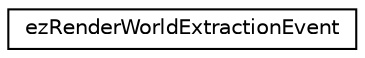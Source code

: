 digraph "Graphical Class Hierarchy"
{
 // LATEX_PDF_SIZE
  edge [fontname="Helvetica",fontsize="10",labelfontname="Helvetica",labelfontsize="10"];
  node [fontname="Helvetica",fontsize="10",shape=record];
  rankdir="LR";
  Node0 [label="ezRenderWorldExtractionEvent",height=0.2,width=0.4,color="black", fillcolor="white", style="filled",URL="$da/dce/structez_render_world_extraction_event.htm",tooltip=" "];
}
